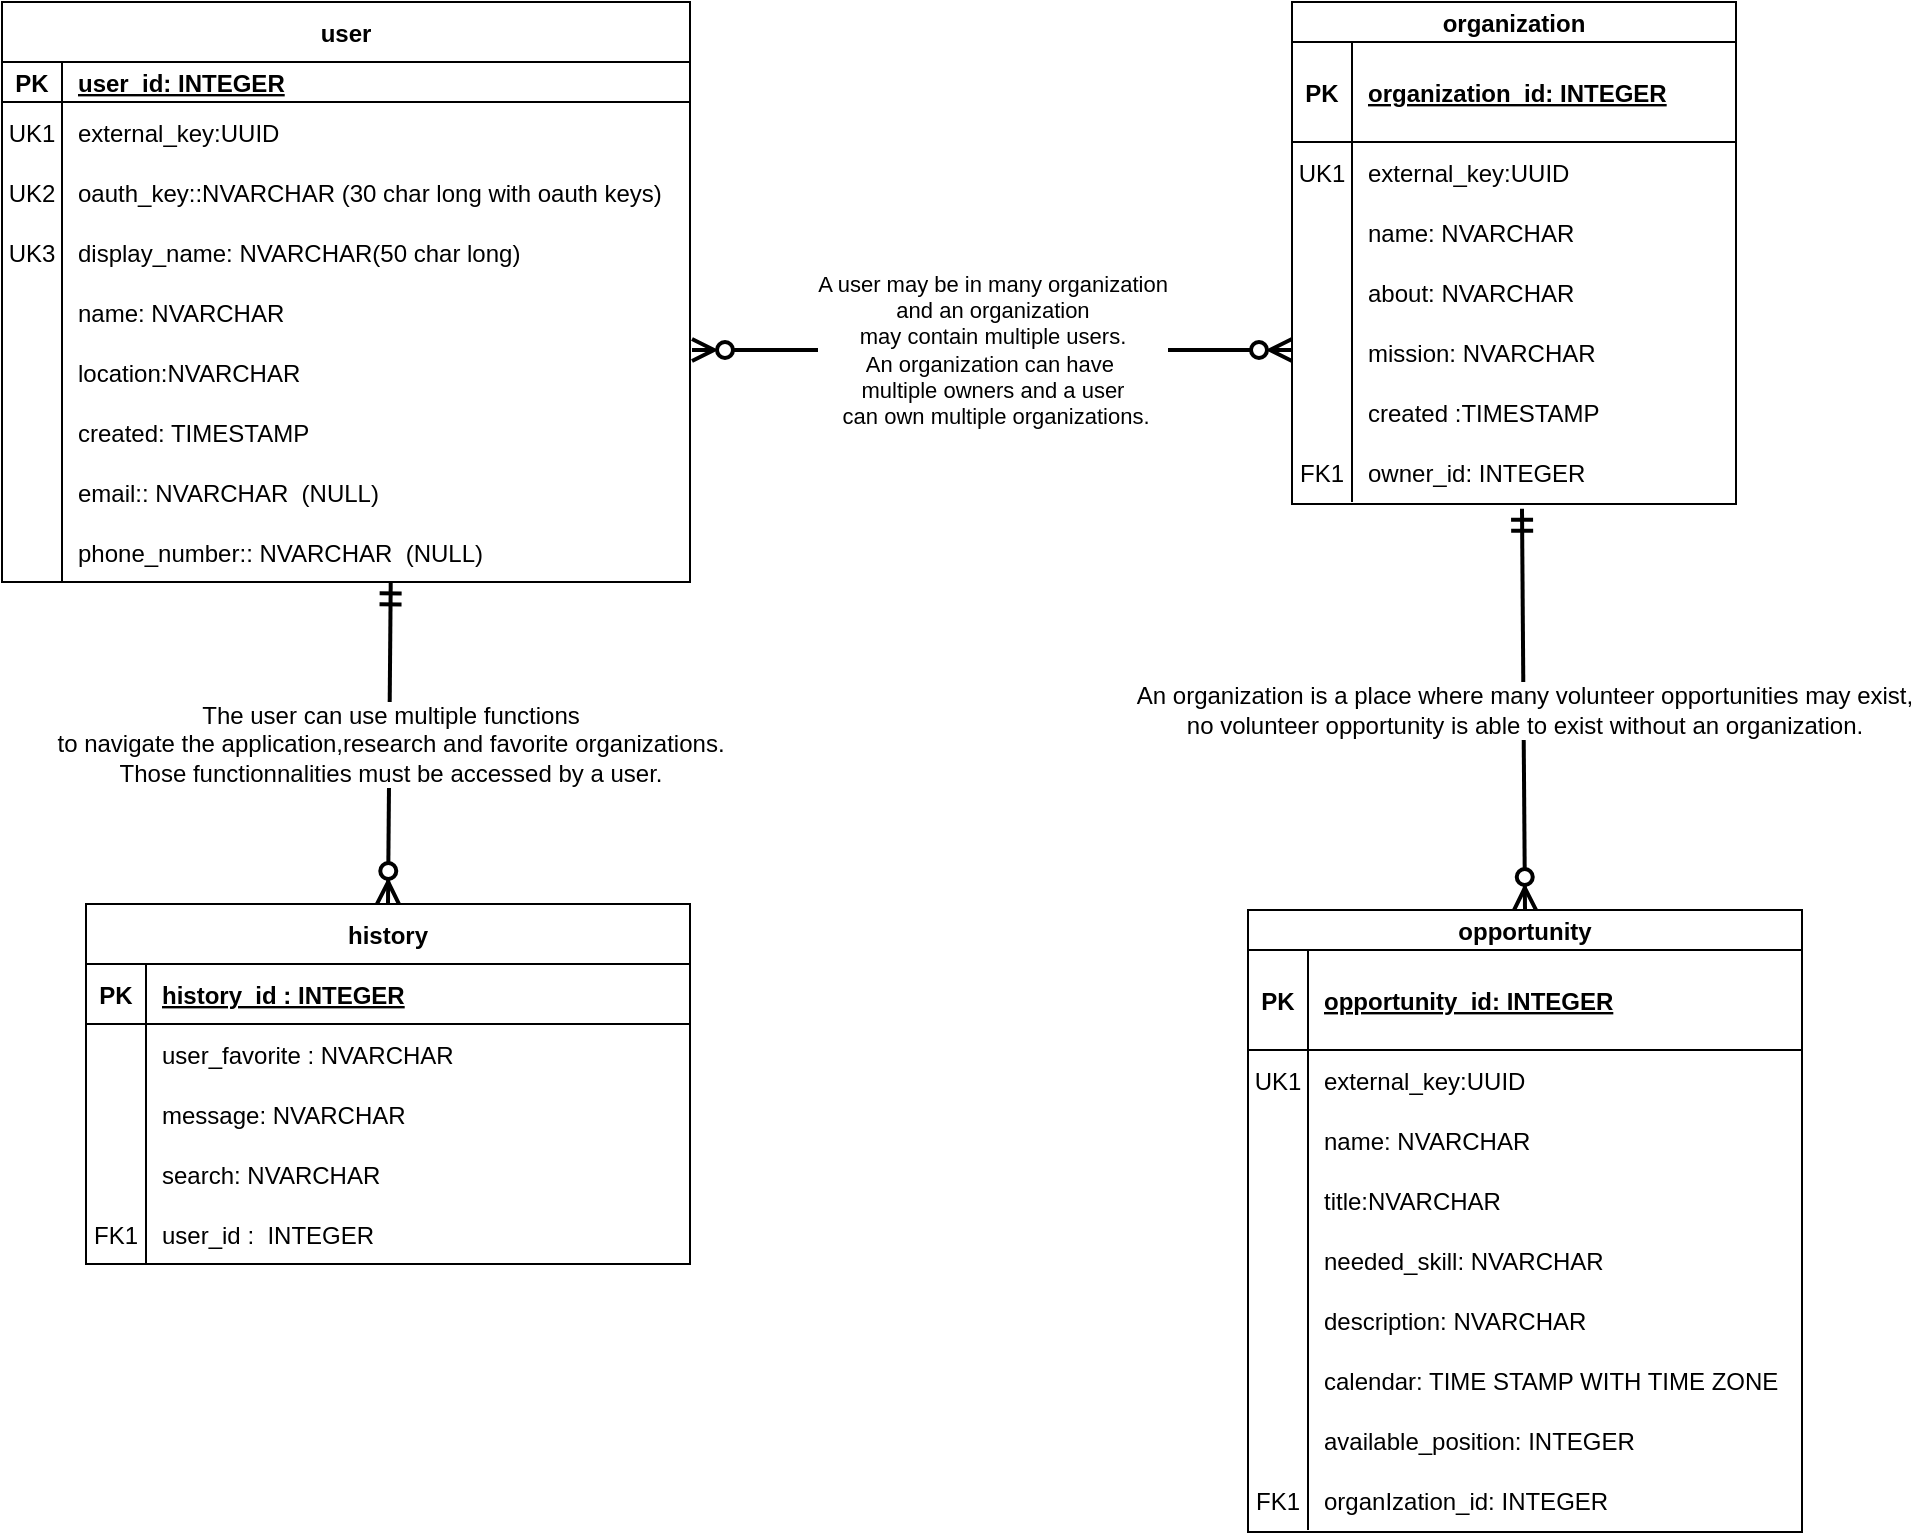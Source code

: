 <mxfile version="16.5.1" type="device"><diagram id="hdB07s7TvO5ljx2yre0G" name="Page-1"><mxGraphModel dx="1038" dy="1049" grid="0" gridSize="10" guides="1" tooltips="1" connect="1" arrows="1" fold="1" page="0" pageScale="1" pageWidth="850" pageHeight="1100" background="#ffffff" math="0" shadow="0"><root><mxCell id="0"/><mxCell id="1" parent="0"/><mxCell id="2" value="user" style="shape=table;startSize=30;container=1;collapsible=1;childLayout=tableLayout;fixedRows=1;rowLines=0;fontStyle=1;align=center;resizeLast=1;" parent="1" vertex="1"><mxGeometry x="322" y="-95" width="344" height="290" as="geometry"/></mxCell><mxCell id="3" value="" style="shape=tableRow;horizontal=0;startSize=0;swimlaneHead=0;swimlaneBody=0;fillColor=none;collapsible=0;dropTarget=0;points=[[0,0.5],[1,0.5]];portConstraint=eastwest;top=0;left=0;right=0;bottom=1;" parent="2" vertex="1"><mxGeometry y="30" width="344" height="20" as="geometry"/></mxCell><mxCell id="4" value="PK" style="shape=partialRectangle;connectable=0;fillColor=none;top=0;left=0;bottom=0;right=0;fontStyle=1;overflow=hidden;" parent="3" vertex="1"><mxGeometry width="30" height="20" as="geometry"><mxRectangle width="30" height="20" as="alternateBounds"/></mxGeometry></mxCell><mxCell id="5" value="user_id: INTEGER" style="shape=partialRectangle;connectable=0;fillColor=none;top=0;left=0;bottom=0;right=0;align=left;spacingLeft=6;fontStyle=5;overflow=hidden;" parent="3" vertex="1"><mxGeometry x="30" width="314" height="20" as="geometry"><mxRectangle width="314" height="20" as="alternateBounds"/></mxGeometry></mxCell><mxCell id="gmIHxXnvU75Gty6oHDQa-71" value="" style="shape=tableRow;horizontal=0;startSize=0;swimlaneHead=0;swimlaneBody=0;fillColor=none;collapsible=0;dropTarget=0;points=[[0,0.5],[1,0.5]];portConstraint=eastwest;top=0;left=0;right=0;bottom=0;" parent="2" vertex="1"><mxGeometry y="50" width="344" height="30" as="geometry"/></mxCell><mxCell id="gmIHxXnvU75Gty6oHDQa-72" value="UK1" style="shape=partialRectangle;connectable=0;fillColor=none;top=0;left=0;bottom=0;right=0;editable=1;overflow=hidden;" parent="gmIHxXnvU75Gty6oHDQa-71" vertex="1"><mxGeometry width="30" height="30" as="geometry"><mxRectangle width="30" height="30" as="alternateBounds"/></mxGeometry></mxCell><mxCell id="gmIHxXnvU75Gty6oHDQa-73" value="external_key:UUID" style="shape=partialRectangle;connectable=0;fillColor=none;top=0;left=0;bottom=0;right=0;align=left;spacingLeft=6;overflow=hidden;" parent="gmIHxXnvU75Gty6oHDQa-71" vertex="1"><mxGeometry x="30" width="314" height="30" as="geometry"><mxRectangle width="314" height="30" as="alternateBounds"/></mxGeometry></mxCell><mxCell id="6" value="" style="shape=tableRow;horizontal=0;startSize=0;swimlaneHead=0;swimlaneBody=0;fillColor=none;collapsible=0;dropTarget=0;points=[[0,0.5],[1,0.5]];portConstraint=eastwest;top=0;left=0;right=0;bottom=0;" parent="2" vertex="1"><mxGeometry y="80" width="344" height="30" as="geometry"/></mxCell><mxCell id="7" value="UK2" style="shape=partialRectangle;connectable=0;fillColor=none;top=0;left=0;bottom=0;right=0;editable=1;overflow=hidden;" parent="6" vertex="1"><mxGeometry width="30" height="30" as="geometry"><mxRectangle width="30" height="30" as="alternateBounds"/></mxGeometry></mxCell><mxCell id="8" value="oauth_key::NVARCHAR (30 char long with oauth keys)" style="shape=partialRectangle;connectable=0;fillColor=none;top=0;left=0;bottom=0;right=0;align=left;spacingLeft=6;overflow=hidden;" parent="6" vertex="1"><mxGeometry x="30" width="314" height="30" as="geometry"><mxRectangle width="314" height="30" as="alternateBounds"/></mxGeometry></mxCell><mxCell id="9" value="" style="shape=tableRow;horizontal=0;startSize=0;swimlaneHead=0;swimlaneBody=0;fillColor=none;collapsible=0;dropTarget=0;points=[[0,0.5],[1,0.5]];portConstraint=eastwest;top=0;left=0;right=0;bottom=0;" parent="2" vertex="1"><mxGeometry y="110" width="344" height="30" as="geometry"/></mxCell><mxCell id="10" value="UK3" style="shape=partialRectangle;connectable=0;fillColor=none;top=0;left=0;bottom=0;right=0;editable=1;overflow=hidden;" parent="9" vertex="1"><mxGeometry width="30" height="30" as="geometry"><mxRectangle width="30" height="30" as="alternateBounds"/></mxGeometry></mxCell><mxCell id="11" value="display_name: NVARCHAR(50 char long)" style="shape=partialRectangle;connectable=0;fillColor=none;top=0;left=0;bottom=0;right=0;align=left;spacingLeft=6;overflow=hidden;" parent="9" vertex="1"><mxGeometry x="30" width="314" height="30" as="geometry"><mxRectangle width="314" height="30" as="alternateBounds"/></mxGeometry></mxCell><mxCell id="12" value="" style="shape=tableRow;horizontal=0;startSize=0;swimlaneHead=0;swimlaneBody=0;fillColor=none;collapsible=0;dropTarget=0;points=[[0,0.5],[1,0.5]];portConstraint=eastwest;top=0;left=0;right=0;bottom=0;" parent="2" vertex="1"><mxGeometry y="140" width="344" height="30" as="geometry"/></mxCell><mxCell id="13" value="" style="shape=partialRectangle;connectable=0;fillColor=none;top=0;left=0;bottom=0;right=0;editable=1;overflow=hidden;" parent="12" vertex="1"><mxGeometry width="30" height="30" as="geometry"><mxRectangle width="30" height="30" as="alternateBounds"/></mxGeometry></mxCell><mxCell id="14" value="name: NVARCHAR" style="shape=partialRectangle;connectable=0;fillColor=none;top=0;left=0;bottom=0;right=0;align=left;spacingLeft=6;overflow=hidden;" parent="12" vertex="1"><mxGeometry x="30" width="314" height="30" as="geometry"><mxRectangle width="314" height="30" as="alternateBounds"/></mxGeometry></mxCell><mxCell id="gmIHxXnvU75Gty6oHDQa-65" value="" style="shape=tableRow;horizontal=0;startSize=0;swimlaneHead=0;swimlaneBody=0;fillColor=none;collapsible=0;dropTarget=0;points=[[0,0.5],[1,0.5]];portConstraint=eastwest;top=0;left=0;right=0;bottom=0;" parent="2" vertex="1"><mxGeometry y="170" width="344" height="30" as="geometry"/></mxCell><mxCell id="gmIHxXnvU75Gty6oHDQa-66" value="" style="shape=partialRectangle;connectable=0;fillColor=none;top=0;left=0;bottom=0;right=0;editable=1;overflow=hidden;" parent="gmIHxXnvU75Gty6oHDQa-65" vertex="1"><mxGeometry width="30" height="30" as="geometry"><mxRectangle width="30" height="30" as="alternateBounds"/></mxGeometry></mxCell><mxCell id="gmIHxXnvU75Gty6oHDQa-67" value="location:NVARCHAR" style="shape=partialRectangle;connectable=0;fillColor=none;top=0;left=0;bottom=0;right=0;align=left;spacingLeft=6;overflow=hidden;" parent="gmIHxXnvU75Gty6oHDQa-65" vertex="1"><mxGeometry x="30" width="314" height="30" as="geometry"><mxRectangle width="314" height="30" as="alternateBounds"/></mxGeometry></mxCell><mxCell id="gmIHxXnvU75Gty6oHDQa-68" value="" style="shape=tableRow;horizontal=0;startSize=0;swimlaneHead=0;swimlaneBody=0;fillColor=none;collapsible=0;dropTarget=0;points=[[0,0.5],[1,0.5]];portConstraint=eastwest;top=0;left=0;right=0;bottom=0;" parent="2" vertex="1"><mxGeometry y="200" width="344" height="30" as="geometry"/></mxCell><mxCell id="gmIHxXnvU75Gty6oHDQa-69" value="&#10;&#10;&lt;span style=&quot;color: rgb(0, 0, 0); font-family: helvetica; font-size: 12px; font-style: normal; font-weight: 400; letter-spacing: normal; text-align: left; text-indent: 0px; text-transform: none; word-spacing: 0px; background-color: rgb(255, 255, 255); display: inline; float: none;&quot;&gt;age: INTEGER&lt;/span&gt;&#10;&#10;" style="shape=partialRectangle;connectable=0;fillColor=none;top=0;left=0;bottom=0;right=0;editable=1;overflow=hidden;" parent="gmIHxXnvU75Gty6oHDQa-68" vertex="1"><mxGeometry width="30" height="30" as="geometry"><mxRectangle width="30" height="30" as="alternateBounds"/></mxGeometry></mxCell><mxCell id="gmIHxXnvU75Gty6oHDQa-70" value="created: TIMESTAMP" style="shape=partialRectangle;connectable=0;fillColor=none;top=0;left=0;bottom=0;right=0;align=left;spacingLeft=6;overflow=hidden;" parent="gmIHxXnvU75Gty6oHDQa-68" vertex="1"><mxGeometry x="30" width="314" height="30" as="geometry"><mxRectangle width="314" height="30" as="alternateBounds"/></mxGeometry></mxCell><mxCell id="6MMZB0u7gNRpkdKjQKAF-65" value="" style="shape=tableRow;horizontal=0;startSize=0;swimlaneHead=0;swimlaneBody=0;fillColor=none;collapsible=0;dropTarget=0;points=[[0,0.5],[1,0.5]];portConstraint=eastwest;top=0;left=0;right=0;bottom=0;" parent="2" vertex="1"><mxGeometry y="230" width="344" height="30" as="geometry"/></mxCell><mxCell id="6MMZB0u7gNRpkdKjQKAF-66" value="&#10;&#10;&lt;span style=&quot;color: rgb(0, 0, 0); font-family: helvetica; font-size: 12px; font-style: normal; font-weight: 400; letter-spacing: normal; text-align: left; text-indent: 0px; text-transform: none; word-spacing: 0px; background-color: rgb(255, 255, 255); display: inline; float: none;&quot;&gt;age: INTEGER&lt;/span&gt;&#10;&#10;" style="shape=partialRectangle;connectable=0;fillColor=none;top=0;left=0;bottom=0;right=0;editable=1;overflow=hidden;" parent="6MMZB0u7gNRpkdKjQKAF-65" vertex="1"><mxGeometry width="30" height="30" as="geometry"><mxRectangle width="30" height="30" as="alternateBounds"/></mxGeometry></mxCell><mxCell id="6MMZB0u7gNRpkdKjQKAF-67" value="email:: NVARCHAR  (NULL)" style="shape=partialRectangle;connectable=0;fillColor=none;top=0;left=0;bottom=0;right=0;align=left;spacingLeft=6;overflow=hidden;" parent="6MMZB0u7gNRpkdKjQKAF-65" vertex="1"><mxGeometry x="30" width="314" height="30" as="geometry"><mxRectangle width="314" height="30" as="alternateBounds"/></mxGeometry></mxCell><mxCell id="6MMZB0u7gNRpkdKjQKAF-68" value="" style="shape=tableRow;horizontal=0;startSize=0;swimlaneHead=0;swimlaneBody=0;fillColor=none;collapsible=0;dropTarget=0;points=[[0,0.5],[1,0.5]];portConstraint=eastwest;top=0;left=0;right=0;bottom=0;" parent="2" vertex="1"><mxGeometry y="260" width="344" height="30" as="geometry"/></mxCell><mxCell id="6MMZB0u7gNRpkdKjQKAF-69" value="&#10;&#10;&lt;span style=&quot;color: rgb(0, 0, 0); font-family: helvetica; font-size: 12px; font-style: normal; font-weight: 400; letter-spacing: normal; text-align: left; text-indent: 0px; text-transform: none; word-spacing: 0px; background-color: rgb(255, 255, 255); display: inline; float: none;&quot;&gt;age: INTEGER&lt;/span&gt;&#10;&#10;" style="shape=partialRectangle;connectable=0;fillColor=none;top=0;left=0;bottom=0;right=0;editable=1;overflow=hidden;" parent="6MMZB0u7gNRpkdKjQKAF-68" vertex="1"><mxGeometry width="30" height="30" as="geometry"><mxRectangle width="30" height="30" as="alternateBounds"/></mxGeometry></mxCell><mxCell id="6MMZB0u7gNRpkdKjQKAF-70" value="phone_number:: NVARCHAR  (NULL)" style="shape=partialRectangle;connectable=0;fillColor=none;top=0;left=0;bottom=0;right=0;align=left;spacingLeft=6;overflow=hidden;" parent="6MMZB0u7gNRpkdKjQKAF-68" vertex="1"><mxGeometry x="30" width="314" height="30" as="geometry"><mxRectangle width="314" height="30" as="alternateBounds"/></mxGeometry></mxCell><mxCell id="15" value="history" style="shape=table;startSize=30;container=1;collapsible=1;childLayout=tableLayout;fixedRows=1;rowLines=0;fontStyle=1;align=center;resizeLast=1;" parent="1" vertex="1"><mxGeometry x="364" y="356" width="302" height="180" as="geometry"/></mxCell><mxCell id="16" value="" style="shape=tableRow;horizontal=0;startSize=0;swimlaneHead=0;swimlaneBody=0;fillColor=none;collapsible=0;dropTarget=0;points=[[0,0.5],[1,0.5]];portConstraint=eastwest;top=0;left=0;right=0;bottom=1;" parent="15" vertex="1"><mxGeometry y="30" width="302" height="30" as="geometry"/></mxCell><mxCell id="17" value="PK" style="shape=partialRectangle;connectable=0;fillColor=none;top=0;left=0;bottom=0;right=0;fontStyle=1;overflow=hidden;" parent="16" vertex="1"><mxGeometry width="30" height="30" as="geometry"><mxRectangle width="30" height="30" as="alternateBounds"/></mxGeometry></mxCell><mxCell id="18" value="history_id : INTEGER" style="shape=partialRectangle;connectable=0;fillColor=none;top=0;left=0;bottom=0;right=0;align=left;spacingLeft=6;fontStyle=5;overflow=hidden;" parent="16" vertex="1"><mxGeometry x="30" width="272" height="30" as="geometry"><mxRectangle width="272" height="30" as="alternateBounds"/></mxGeometry></mxCell><mxCell id="19" value="" style="shape=tableRow;horizontal=0;startSize=0;swimlaneHead=0;swimlaneBody=0;fillColor=none;collapsible=0;dropTarget=0;points=[[0,0.5],[1,0.5]];portConstraint=eastwest;top=0;left=0;right=0;bottom=0;" parent="15" vertex="1"><mxGeometry y="60" width="302" height="30" as="geometry"/></mxCell><mxCell id="20" value="" style="shape=partialRectangle;connectable=0;fillColor=none;top=0;left=0;bottom=0;right=0;editable=1;overflow=hidden;" parent="19" vertex="1"><mxGeometry width="30" height="30" as="geometry"><mxRectangle width="30" height="30" as="alternateBounds"/></mxGeometry></mxCell><mxCell id="21" value="user_favorite : NVARCHAR" style="shape=partialRectangle;connectable=0;fillColor=none;top=0;left=0;bottom=0;right=0;align=left;spacingLeft=6;overflow=hidden;" parent="19" vertex="1"><mxGeometry x="30" width="272" height="30" as="geometry"><mxRectangle width="272" height="30" as="alternateBounds"/></mxGeometry></mxCell><mxCell id="25" value="" style="shape=tableRow;horizontal=0;startSize=0;swimlaneHead=0;swimlaneBody=0;fillColor=none;collapsible=0;dropTarget=0;points=[[0,0.5],[1,0.5]];portConstraint=eastwest;top=0;left=0;right=0;bottom=0;" parent="15" vertex="1"><mxGeometry y="90" width="302" height="30" as="geometry"/></mxCell><mxCell id="26" value="" style="shape=partialRectangle;connectable=0;fillColor=none;top=0;left=0;bottom=0;right=0;editable=1;overflow=hidden;" parent="25" vertex="1"><mxGeometry width="30" height="30" as="geometry"><mxRectangle width="30" height="30" as="alternateBounds"/></mxGeometry></mxCell><mxCell id="27" value="message: NVARCHAR" style="shape=partialRectangle;connectable=0;fillColor=none;top=0;left=0;bottom=0;right=0;align=left;spacingLeft=6;overflow=hidden;" parent="25" vertex="1"><mxGeometry x="30" width="272" height="30" as="geometry"><mxRectangle width="272" height="30" as="alternateBounds"/></mxGeometry></mxCell><mxCell id="28" value="" style="shape=tableRow;horizontal=0;startSize=0;swimlaneHead=0;swimlaneBody=0;fillColor=none;collapsible=0;dropTarget=0;points=[[0,0.5],[1,0.5]];portConstraint=eastwest;top=0;left=0;right=0;bottom=0;" parent="15" vertex="1"><mxGeometry y="120" width="302" height="30" as="geometry"/></mxCell><mxCell id="29" value="" style="shape=partialRectangle;connectable=0;fillColor=none;top=0;left=0;bottom=0;right=0;editable=1;overflow=hidden;" parent="28" vertex="1"><mxGeometry width="30" height="30" as="geometry"><mxRectangle width="30" height="30" as="alternateBounds"/></mxGeometry></mxCell><mxCell id="30" value="search: NVARCHAR" style="shape=partialRectangle;connectable=0;fillColor=none;top=0;left=0;bottom=0;right=0;align=left;spacingLeft=6;overflow=hidden;" parent="28" vertex="1"><mxGeometry x="30" width="272" height="30" as="geometry"><mxRectangle width="272" height="30" as="alternateBounds"/></mxGeometry></mxCell><mxCell id="22" value="" style="shape=tableRow;horizontal=0;startSize=0;swimlaneHead=0;swimlaneBody=0;fillColor=none;collapsible=0;dropTarget=0;points=[[0,0.5],[1,0.5]];portConstraint=eastwest;top=0;left=0;right=0;bottom=0;" parent="15" vertex="1"><mxGeometry y="150" width="302" height="30" as="geometry"/></mxCell><mxCell id="23" value="FK1" style="shape=partialRectangle;connectable=0;fillColor=none;top=0;left=0;bottom=0;right=0;editable=1;overflow=hidden;" parent="22" vertex="1"><mxGeometry width="30" height="30" as="geometry"><mxRectangle width="30" height="30" as="alternateBounds"/></mxGeometry></mxCell><mxCell id="24" value="user_id :  INTEGER" style="shape=partialRectangle;connectable=0;fillColor=none;top=0;left=0;bottom=0;right=0;align=left;spacingLeft=6;overflow=hidden;" parent="22" vertex="1"><mxGeometry x="30" width="272" height="30" as="geometry"><mxRectangle width="272" height="30" as="alternateBounds"/></mxGeometry></mxCell><mxCell id="34" value="organization" style="shape=table;startSize=20;container=1;collapsible=1;childLayout=tableLayout;fixedRows=1;rowLines=0;fontStyle=1;align=center;resizeLast=1;" parent="1" vertex="1"><mxGeometry x="967" y="-95" width="222" height="251" as="geometry"/></mxCell><mxCell id="35" value="" style="shape=tableRow;horizontal=0;startSize=0;swimlaneHead=0;swimlaneBody=0;fillColor=none;collapsible=0;dropTarget=0;points=[[0,0.5],[1,0.5]];portConstraint=eastwest;top=0;left=0;right=0;bottom=1;" parent="34" vertex="1"><mxGeometry y="20" width="222" height="50" as="geometry"/></mxCell><mxCell id="36" value="PK" style="shape=partialRectangle;connectable=0;fillColor=none;top=0;left=0;bottom=0;right=0;fontStyle=1;overflow=hidden;" parent="35" vertex="1"><mxGeometry width="30" height="50" as="geometry"><mxRectangle width="30" height="50" as="alternateBounds"/></mxGeometry></mxCell><mxCell id="37" value="organization_id: INTEGER" style="shape=partialRectangle;connectable=0;fillColor=none;top=0;left=0;bottom=0;right=0;align=left;spacingLeft=6;fontStyle=5;overflow=hidden;" parent="35" vertex="1"><mxGeometry x="30" width="192" height="50" as="geometry"><mxRectangle width="192" height="50" as="alternateBounds"/></mxGeometry></mxCell><mxCell id="Z1omHSrDtVlGdPVTUK0b-65" value="" style="shape=tableRow;horizontal=0;startSize=0;swimlaneHead=0;swimlaneBody=0;fillColor=none;collapsible=0;dropTarget=0;points=[[0,0.5],[1,0.5]];portConstraint=eastwest;top=0;left=0;right=0;bottom=0;" parent="34" vertex="1"><mxGeometry y="70" width="222" height="30" as="geometry"/></mxCell><mxCell id="Z1omHSrDtVlGdPVTUK0b-66" value="UK1" style="shape=partialRectangle;connectable=0;fillColor=none;top=0;left=0;bottom=0;right=0;editable=1;overflow=hidden;" parent="Z1omHSrDtVlGdPVTUK0b-65" vertex="1"><mxGeometry width="30" height="30" as="geometry"><mxRectangle width="30" height="30" as="alternateBounds"/></mxGeometry></mxCell><mxCell id="Z1omHSrDtVlGdPVTUK0b-67" value="external_key:UUID" style="shape=partialRectangle;connectable=0;fillColor=none;top=0;left=0;bottom=0;right=0;align=left;spacingLeft=6;overflow=hidden;" parent="Z1omHSrDtVlGdPVTUK0b-65" vertex="1"><mxGeometry x="30" width="192" height="30" as="geometry"><mxRectangle width="192" height="30" as="alternateBounds"/></mxGeometry></mxCell><mxCell id="38" value="" style="shape=tableRow;horizontal=0;startSize=0;swimlaneHead=0;swimlaneBody=0;fillColor=none;collapsible=0;dropTarget=0;points=[[0,0.5],[1,0.5]];portConstraint=eastwest;top=0;left=0;right=0;bottom=0;" parent="34" vertex="1"><mxGeometry y="100" width="222" height="30" as="geometry"/></mxCell><mxCell id="39" value="" style="shape=partialRectangle;connectable=0;fillColor=none;top=0;left=0;bottom=0;right=0;editable=1;overflow=hidden;" parent="38" vertex="1"><mxGeometry width="30" height="30" as="geometry"><mxRectangle width="30" height="30" as="alternateBounds"/></mxGeometry></mxCell><mxCell id="40" value="name: NVARCHAR" style="shape=partialRectangle;connectable=0;fillColor=none;top=0;left=0;bottom=0;right=0;align=left;spacingLeft=6;overflow=hidden;" parent="38" vertex="1"><mxGeometry x="30" width="192" height="30" as="geometry"><mxRectangle width="192" height="30" as="alternateBounds"/></mxGeometry></mxCell><mxCell id="44" value="" style="shape=tableRow;horizontal=0;startSize=0;swimlaneHead=0;swimlaneBody=0;fillColor=none;collapsible=0;dropTarget=0;points=[[0,0.5],[1,0.5]];portConstraint=eastwest;top=0;left=0;right=0;bottom=0;" parent="34" vertex="1"><mxGeometry y="130" width="222" height="30" as="geometry"/></mxCell><mxCell id="45" value="" style="shape=partialRectangle;connectable=0;fillColor=none;top=0;left=0;bottom=0;right=0;editable=1;overflow=hidden;" parent="44" vertex="1"><mxGeometry width="30" height="30" as="geometry"><mxRectangle width="30" height="30" as="alternateBounds"/></mxGeometry></mxCell><mxCell id="46" value="about: NVARCHAR" style="shape=partialRectangle;connectable=0;fillColor=none;top=0;left=0;bottom=0;right=0;align=left;spacingLeft=6;overflow=hidden;" parent="44" vertex="1"><mxGeometry x="30" width="192" height="30" as="geometry"><mxRectangle width="192" height="30" as="alternateBounds"/></mxGeometry></mxCell><mxCell id="gmIHxXnvU75Gty6oHDQa-79" value="" style="shape=tableRow;horizontal=0;startSize=0;swimlaneHead=0;swimlaneBody=0;fillColor=none;collapsible=0;dropTarget=0;points=[[0,0.5],[1,0.5]];portConstraint=eastwest;top=0;left=0;right=0;bottom=0;" parent="34" vertex="1"><mxGeometry y="160" width="222" height="30" as="geometry"/></mxCell><mxCell id="gmIHxXnvU75Gty6oHDQa-80" value="" style="shape=partialRectangle;connectable=0;fillColor=none;top=0;left=0;bottom=0;right=0;editable=1;overflow=hidden;" parent="gmIHxXnvU75Gty6oHDQa-79" vertex="1"><mxGeometry width="30" height="30" as="geometry"><mxRectangle width="30" height="30" as="alternateBounds"/></mxGeometry></mxCell><mxCell id="gmIHxXnvU75Gty6oHDQa-81" value="mission: NVARCHAR" style="shape=partialRectangle;connectable=0;fillColor=none;top=0;left=0;bottom=0;right=0;align=left;spacingLeft=6;overflow=hidden;" parent="gmIHxXnvU75Gty6oHDQa-79" vertex="1"><mxGeometry x="30" width="192" height="30" as="geometry"><mxRectangle width="192" height="30" as="alternateBounds"/></mxGeometry></mxCell><mxCell id="RrF56lw6QAFuebAsW5j3-96" value="" style="shape=tableRow;horizontal=0;startSize=0;swimlaneHead=0;swimlaneBody=0;fillColor=none;collapsible=0;dropTarget=0;points=[[0,0.5],[1,0.5]];portConstraint=eastwest;top=0;left=0;right=0;bottom=0;" parent="34" vertex="1"><mxGeometry y="190" width="222" height="30" as="geometry"/></mxCell><mxCell id="RrF56lw6QAFuebAsW5j3-97" value="" style="shape=partialRectangle;connectable=0;fillColor=none;top=0;left=0;bottom=0;right=0;editable=1;overflow=hidden;" parent="RrF56lw6QAFuebAsW5j3-96" vertex="1"><mxGeometry width="30" height="30" as="geometry"><mxRectangle width="30" height="30" as="alternateBounds"/></mxGeometry></mxCell><mxCell id="RrF56lw6QAFuebAsW5j3-98" value="created :TIMESTAMP" style="shape=partialRectangle;connectable=0;fillColor=none;top=0;left=0;bottom=0;right=0;align=left;spacingLeft=6;overflow=hidden;" parent="RrF56lw6QAFuebAsW5j3-96" vertex="1"><mxGeometry x="30" width="192" height="30" as="geometry"><mxRectangle width="192" height="30" as="alternateBounds"/></mxGeometry></mxCell><mxCell id="41" value="" style="shape=tableRow;horizontal=0;startSize=0;swimlaneHead=0;swimlaneBody=0;fillColor=none;collapsible=0;dropTarget=0;points=[[0,0.5],[1,0.5]];portConstraint=eastwest;top=0;left=0;right=0;bottom=0;" parent="34" vertex="1"><mxGeometry y="220" width="222" height="30" as="geometry"/></mxCell><mxCell id="42" value="FK1" style="shape=partialRectangle;connectable=0;fillColor=none;top=0;left=0;bottom=0;right=0;editable=1;overflow=hidden;" parent="41" vertex="1"><mxGeometry width="30" height="30" as="geometry"><mxRectangle width="30" height="30" as="alternateBounds"/></mxGeometry></mxCell><mxCell id="43" value="owner_id: INTEGER" style="shape=partialRectangle;connectable=0;fillColor=none;top=0;left=0;bottom=0;right=0;align=left;spacingLeft=6;overflow=hidden;" parent="41" vertex="1"><mxGeometry x="30" width="192" height="30" as="geometry"><mxRectangle width="192" height="30" as="alternateBounds"/></mxGeometry></mxCell><mxCell id="RrF56lw6QAFuebAsW5j3-65" value="A user may be in many organization&lt;br&gt;and an organization &lt;br&gt;may contain multiple users.&lt;br&gt;An organization can have&amp;nbsp;&lt;br&gt;multiple owners and a user&lt;br&gt;&amp;nbsp;can own multiple organizations." style="endArrow=ERzeroToMany;html=1;rounded=0;startArrow=ERzeroToMany;startFill=0;endFill=0;strokeWidth=2;endSize=8;startSize=8;entryX=0;entryY=0.467;entryDx=0;entryDy=0;entryPerimeter=0;" parent="1" target="gmIHxXnvU75Gty6oHDQa-79" edge="1"><mxGeometry relative="1" as="geometry"><mxPoint x="667" y="79" as="sourcePoint"/><mxPoint x="936" y="79" as="targetPoint"/></mxGeometry></mxCell><mxCell id="RrF56lw6QAFuebAsW5j3-67" value="opportunity" style="shape=table;startSize=20;container=1;collapsible=1;childLayout=tableLayout;fixedRows=1;rowLines=0;fontStyle=1;align=center;resizeLast=1;" parent="1" vertex="1"><mxGeometry x="945" y="359" width="277" height="311" as="geometry"/></mxCell><mxCell id="RrF56lw6QAFuebAsW5j3-68" value="" style="shape=tableRow;horizontal=0;startSize=0;swimlaneHead=0;swimlaneBody=0;fillColor=none;collapsible=0;dropTarget=0;points=[[0,0.5],[1,0.5]];portConstraint=eastwest;top=0;left=0;right=0;bottom=1;" parent="RrF56lw6QAFuebAsW5j3-67" vertex="1"><mxGeometry y="20" width="277" height="50" as="geometry"/></mxCell><mxCell id="RrF56lw6QAFuebAsW5j3-69" value="PK" style="shape=partialRectangle;connectable=0;fillColor=none;top=0;left=0;bottom=0;right=0;fontStyle=1;overflow=hidden;" parent="RrF56lw6QAFuebAsW5j3-68" vertex="1"><mxGeometry width="30" height="50" as="geometry"><mxRectangle width="30" height="50" as="alternateBounds"/></mxGeometry></mxCell><mxCell id="RrF56lw6QAFuebAsW5j3-70" value="opportunity_id: INTEGER" style="shape=partialRectangle;connectable=0;fillColor=none;top=0;left=0;bottom=0;right=0;align=left;spacingLeft=6;fontStyle=5;overflow=hidden;" parent="RrF56lw6QAFuebAsW5j3-68" vertex="1"><mxGeometry x="30" width="247" height="50" as="geometry"><mxRectangle width="247" height="50" as="alternateBounds"/></mxGeometry></mxCell><mxCell id="Z1omHSrDtVlGdPVTUK0b-68" value="" style="shape=tableRow;horizontal=0;startSize=0;swimlaneHead=0;swimlaneBody=0;fillColor=none;collapsible=0;dropTarget=0;points=[[0,0.5],[1,0.5]];portConstraint=eastwest;top=0;left=0;right=0;bottom=0;" parent="RrF56lw6QAFuebAsW5j3-67" vertex="1"><mxGeometry y="70" width="277" height="30" as="geometry"/></mxCell><mxCell id="Z1omHSrDtVlGdPVTUK0b-69" value="UK1" style="shape=partialRectangle;connectable=0;fillColor=none;top=0;left=0;bottom=0;right=0;editable=1;overflow=hidden;" parent="Z1omHSrDtVlGdPVTUK0b-68" vertex="1"><mxGeometry width="30" height="30" as="geometry"><mxRectangle width="30" height="30" as="alternateBounds"/></mxGeometry></mxCell><mxCell id="Z1omHSrDtVlGdPVTUK0b-70" value="external_key:UUID" style="shape=partialRectangle;connectable=0;fillColor=none;top=0;left=0;bottom=0;right=0;align=left;spacingLeft=6;overflow=hidden;" parent="Z1omHSrDtVlGdPVTUK0b-68" vertex="1"><mxGeometry x="30" width="247" height="30" as="geometry"><mxRectangle width="247" height="30" as="alternateBounds"/></mxGeometry></mxCell><mxCell id="RrF56lw6QAFuebAsW5j3-71" value="" style="shape=tableRow;horizontal=0;startSize=0;swimlaneHead=0;swimlaneBody=0;fillColor=none;collapsible=0;dropTarget=0;points=[[0,0.5],[1,0.5]];portConstraint=eastwest;top=0;left=0;right=0;bottom=0;" parent="RrF56lw6QAFuebAsW5j3-67" vertex="1"><mxGeometry y="100" width="277" height="30" as="geometry"/></mxCell><mxCell id="RrF56lw6QAFuebAsW5j3-72" value="" style="shape=partialRectangle;connectable=0;fillColor=none;top=0;left=0;bottom=0;right=0;editable=1;overflow=hidden;" parent="RrF56lw6QAFuebAsW5j3-71" vertex="1"><mxGeometry width="30" height="30" as="geometry"><mxRectangle width="30" height="30" as="alternateBounds"/></mxGeometry></mxCell><mxCell id="RrF56lw6QAFuebAsW5j3-73" value="name: NVARCHAR" style="shape=partialRectangle;connectable=0;fillColor=none;top=0;left=0;bottom=0;right=0;align=left;spacingLeft=6;overflow=hidden;" parent="RrF56lw6QAFuebAsW5j3-71" vertex="1"><mxGeometry x="30" width="247" height="30" as="geometry"><mxRectangle width="247" height="30" as="alternateBounds"/></mxGeometry></mxCell><mxCell id="RrF56lw6QAFuebAsW5j3-77" value="" style="shape=tableRow;horizontal=0;startSize=0;swimlaneHead=0;swimlaneBody=0;fillColor=none;collapsible=0;dropTarget=0;points=[[0,0.5],[1,0.5]];portConstraint=eastwest;top=0;left=0;right=0;bottom=0;" parent="RrF56lw6QAFuebAsW5j3-67" vertex="1"><mxGeometry y="130" width="277" height="30" as="geometry"/></mxCell><mxCell id="RrF56lw6QAFuebAsW5j3-78" value="" style="shape=partialRectangle;connectable=0;fillColor=none;top=0;left=0;bottom=0;right=0;editable=1;overflow=hidden;" parent="RrF56lw6QAFuebAsW5j3-77" vertex="1"><mxGeometry width="30" height="30" as="geometry"><mxRectangle width="30" height="30" as="alternateBounds"/></mxGeometry></mxCell><mxCell id="RrF56lw6QAFuebAsW5j3-79" value="title:NVARCHAR" style="shape=partialRectangle;connectable=0;fillColor=none;top=0;left=0;bottom=0;right=0;align=left;spacingLeft=6;overflow=hidden;" parent="RrF56lw6QAFuebAsW5j3-77" vertex="1"><mxGeometry x="30" width="247" height="30" as="geometry"><mxRectangle width="247" height="30" as="alternateBounds"/></mxGeometry></mxCell><mxCell id="RrF56lw6QAFuebAsW5j3-80" value="" style="shape=tableRow;horizontal=0;startSize=0;swimlaneHead=0;swimlaneBody=0;fillColor=none;collapsible=0;dropTarget=0;points=[[0,0.5],[1,0.5]];portConstraint=eastwest;top=0;left=0;right=0;bottom=0;" parent="RrF56lw6QAFuebAsW5j3-67" vertex="1"><mxGeometry y="160" width="277" height="30" as="geometry"/></mxCell><mxCell id="RrF56lw6QAFuebAsW5j3-81" value="" style="shape=partialRectangle;connectable=0;fillColor=none;top=0;left=0;bottom=0;right=0;editable=1;overflow=hidden;" parent="RrF56lw6QAFuebAsW5j3-80" vertex="1"><mxGeometry width="30" height="30" as="geometry"><mxRectangle width="30" height="30" as="alternateBounds"/></mxGeometry></mxCell><mxCell id="RrF56lw6QAFuebAsW5j3-82" value="needed_skill: NVARCHAR" style="shape=partialRectangle;connectable=0;fillColor=none;top=0;left=0;bottom=0;right=0;align=left;spacingLeft=6;overflow=hidden;" parent="RrF56lw6QAFuebAsW5j3-80" vertex="1"><mxGeometry x="30" width="247" height="30" as="geometry"><mxRectangle width="247" height="30" as="alternateBounds"/></mxGeometry></mxCell><mxCell id="RrF56lw6QAFuebAsW5j3-83" value="" style="shape=tableRow;horizontal=0;startSize=0;swimlaneHead=0;swimlaneBody=0;fillColor=none;collapsible=0;dropTarget=0;points=[[0,0.5],[1,0.5]];portConstraint=eastwest;top=0;left=0;right=0;bottom=0;" parent="RrF56lw6QAFuebAsW5j3-67" vertex="1"><mxGeometry y="190" width="277" height="30" as="geometry"/></mxCell><mxCell id="RrF56lw6QAFuebAsW5j3-84" value="" style="shape=partialRectangle;connectable=0;fillColor=none;top=0;left=0;bottom=0;right=0;editable=1;overflow=hidden;" parent="RrF56lw6QAFuebAsW5j3-83" vertex="1"><mxGeometry width="30" height="30" as="geometry"><mxRectangle width="30" height="30" as="alternateBounds"/></mxGeometry></mxCell><mxCell id="RrF56lw6QAFuebAsW5j3-85" value="description: NVARCHAR" style="shape=partialRectangle;connectable=0;fillColor=none;top=0;left=0;bottom=0;right=0;align=left;spacingLeft=6;overflow=hidden;" parent="RrF56lw6QAFuebAsW5j3-83" vertex="1"><mxGeometry x="30" width="247" height="30" as="geometry"><mxRectangle width="247" height="30" as="alternateBounds"/></mxGeometry></mxCell><mxCell id="RrF56lw6QAFuebAsW5j3-86" value="" style="shape=tableRow;horizontal=0;startSize=0;swimlaneHead=0;swimlaneBody=0;fillColor=none;collapsible=0;dropTarget=0;points=[[0,0.5],[1,0.5]];portConstraint=eastwest;top=0;left=0;right=0;bottom=0;" parent="RrF56lw6QAFuebAsW5j3-67" vertex="1"><mxGeometry y="220" width="277" height="30" as="geometry"/></mxCell><mxCell id="RrF56lw6QAFuebAsW5j3-87" value="" style="shape=partialRectangle;connectable=0;fillColor=none;top=0;left=0;bottom=0;right=0;editable=1;overflow=hidden;" parent="RrF56lw6QAFuebAsW5j3-86" vertex="1"><mxGeometry width="30" height="30" as="geometry"><mxRectangle width="30" height="30" as="alternateBounds"/></mxGeometry></mxCell><mxCell id="RrF56lw6QAFuebAsW5j3-88" value="calendar: TIME STAMP WITH TIME ZONE" style="shape=partialRectangle;connectable=0;fillColor=none;top=0;left=0;bottom=0;right=0;align=left;spacingLeft=6;overflow=hidden;" parent="RrF56lw6QAFuebAsW5j3-86" vertex="1"><mxGeometry x="30" width="247" height="30" as="geometry"><mxRectangle width="247" height="30" as="alternateBounds"/></mxGeometry></mxCell><mxCell id="RrF56lw6QAFuebAsW5j3-93" value="" style="shape=tableRow;horizontal=0;startSize=0;swimlaneHead=0;swimlaneBody=0;fillColor=none;collapsible=0;dropTarget=0;points=[[0,0.5],[1,0.5]];portConstraint=eastwest;top=0;left=0;right=0;bottom=0;" parent="RrF56lw6QAFuebAsW5j3-67" vertex="1"><mxGeometry y="250" width="277" height="30" as="geometry"/></mxCell><mxCell id="RrF56lw6QAFuebAsW5j3-94" value="" style="shape=partialRectangle;connectable=0;fillColor=none;top=0;left=0;bottom=0;right=0;editable=1;overflow=hidden;" parent="RrF56lw6QAFuebAsW5j3-93" vertex="1"><mxGeometry width="30" height="30" as="geometry"><mxRectangle width="30" height="30" as="alternateBounds"/></mxGeometry></mxCell><mxCell id="RrF56lw6QAFuebAsW5j3-95" value="available_position: INTEGER" style="shape=partialRectangle;connectable=0;fillColor=none;top=0;left=0;bottom=0;right=0;align=left;spacingLeft=6;overflow=hidden;" parent="RrF56lw6QAFuebAsW5j3-93" vertex="1"><mxGeometry x="30" width="247" height="30" as="geometry"><mxRectangle width="247" height="30" as="alternateBounds"/></mxGeometry></mxCell><mxCell id="RrF56lw6QAFuebAsW5j3-89" value="" style="shape=tableRow;horizontal=0;startSize=0;swimlaneHead=0;swimlaneBody=0;fillColor=none;collapsible=0;dropTarget=0;points=[[0,0.5],[1,0.5]];portConstraint=eastwest;top=0;left=0;right=0;bottom=0;" parent="RrF56lw6QAFuebAsW5j3-67" vertex="1"><mxGeometry y="280" width="277" height="30" as="geometry"/></mxCell><mxCell id="RrF56lw6QAFuebAsW5j3-90" value="FK1" style="shape=partialRectangle;connectable=0;fillColor=none;top=0;left=0;bottom=0;right=0;editable=1;overflow=hidden;" parent="RrF56lw6QAFuebAsW5j3-89" vertex="1"><mxGeometry width="30" height="30" as="geometry"><mxRectangle width="30" height="30" as="alternateBounds"/></mxGeometry></mxCell><mxCell id="RrF56lw6QAFuebAsW5j3-91" value="organIzation_id: INTEGER" style="shape=partialRectangle;connectable=0;fillColor=none;top=0;left=0;bottom=0;right=0;align=left;spacingLeft=6;overflow=hidden;" parent="RrF56lw6QAFuebAsW5j3-89" vertex="1"><mxGeometry x="30" width="247" height="30" as="geometry"><mxRectangle width="247" height="30" as="alternateBounds"/></mxGeometry></mxCell><mxCell id="RrF56lw6QAFuebAsW5j3-92" value="An organization is a place where many volunteer opportunities may exist, &lt;br&gt;no volunteer opportunity is able to exist without an organization." style="fontSize=12;html=1;endArrow=ERzeroToMany;startArrow=ERmandOne;rounded=0;startSize=8;endSize=8;strokeWidth=2;entryX=0.5;entryY=0;entryDx=0;entryDy=0;exitX=0.518;exitY=1.113;exitDx=0;exitDy=0;exitPerimeter=0;" parent="1" target="RrF56lw6QAFuebAsW5j3-67" edge="1" source="41"><mxGeometry width="100" height="100" relative="1" as="geometry"><mxPoint x="1084" y="178" as="sourcePoint"/><mxPoint x="1089" y="307" as="targetPoint"/></mxGeometry></mxCell><mxCell id="XmNd0eCWEE3PVZx8g3p4-69" value="The user can use multiple functions &lt;br&gt;to navigate&amp;nbsp;the application,research and favorite organizations.&lt;br&gt;Those functionnalities must be accessed by a user." style="fontSize=12;html=1;endArrow=ERzeroToMany;startArrow=ERmandOne;rounded=0;exitX=0.565;exitY=1.007;exitDx=0;exitDy=0;exitPerimeter=0;entryX=0.5;entryY=0;entryDx=0;entryDy=0;strokeWidth=2;endSize=8;startSize=8;" parent="1" source="6MMZB0u7gNRpkdKjQKAF-68" target="15" edge="1"><mxGeometry width="100" height="100" relative="1" as="geometry"><mxPoint x="527" y="219" as="sourcePoint"/><mxPoint x="630" y="341" as="targetPoint"/></mxGeometry></mxCell></root></mxGraphModel></diagram></mxfile>